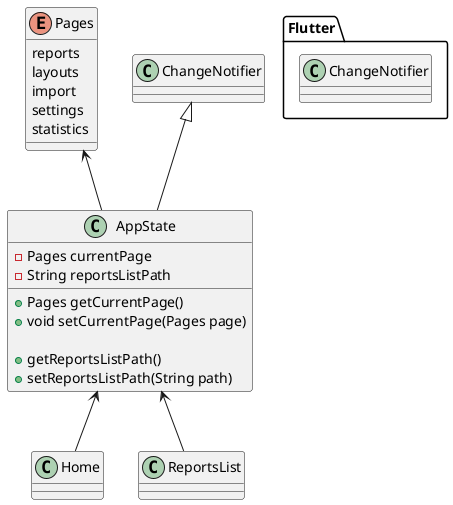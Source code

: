 @startuml App State Class Diagram
package "Flutter" {
    class ChangeNotifier
}

enum Pages{
    reports
    layouts
    import
    settings
    statistics
}
class AppState extends ChangeNotifier {
    -Pages currentPage
    -String reportsListPath

    +Pages getCurrentPage()
    +void setCurrentPage(Pages page)

    +getReportsListPath()
    +setReportsListPath(String path)
}

class Home
class ReportsList

Pages <-- AppState
AppState <-- Home
AppState <-- ReportsList
@enduml